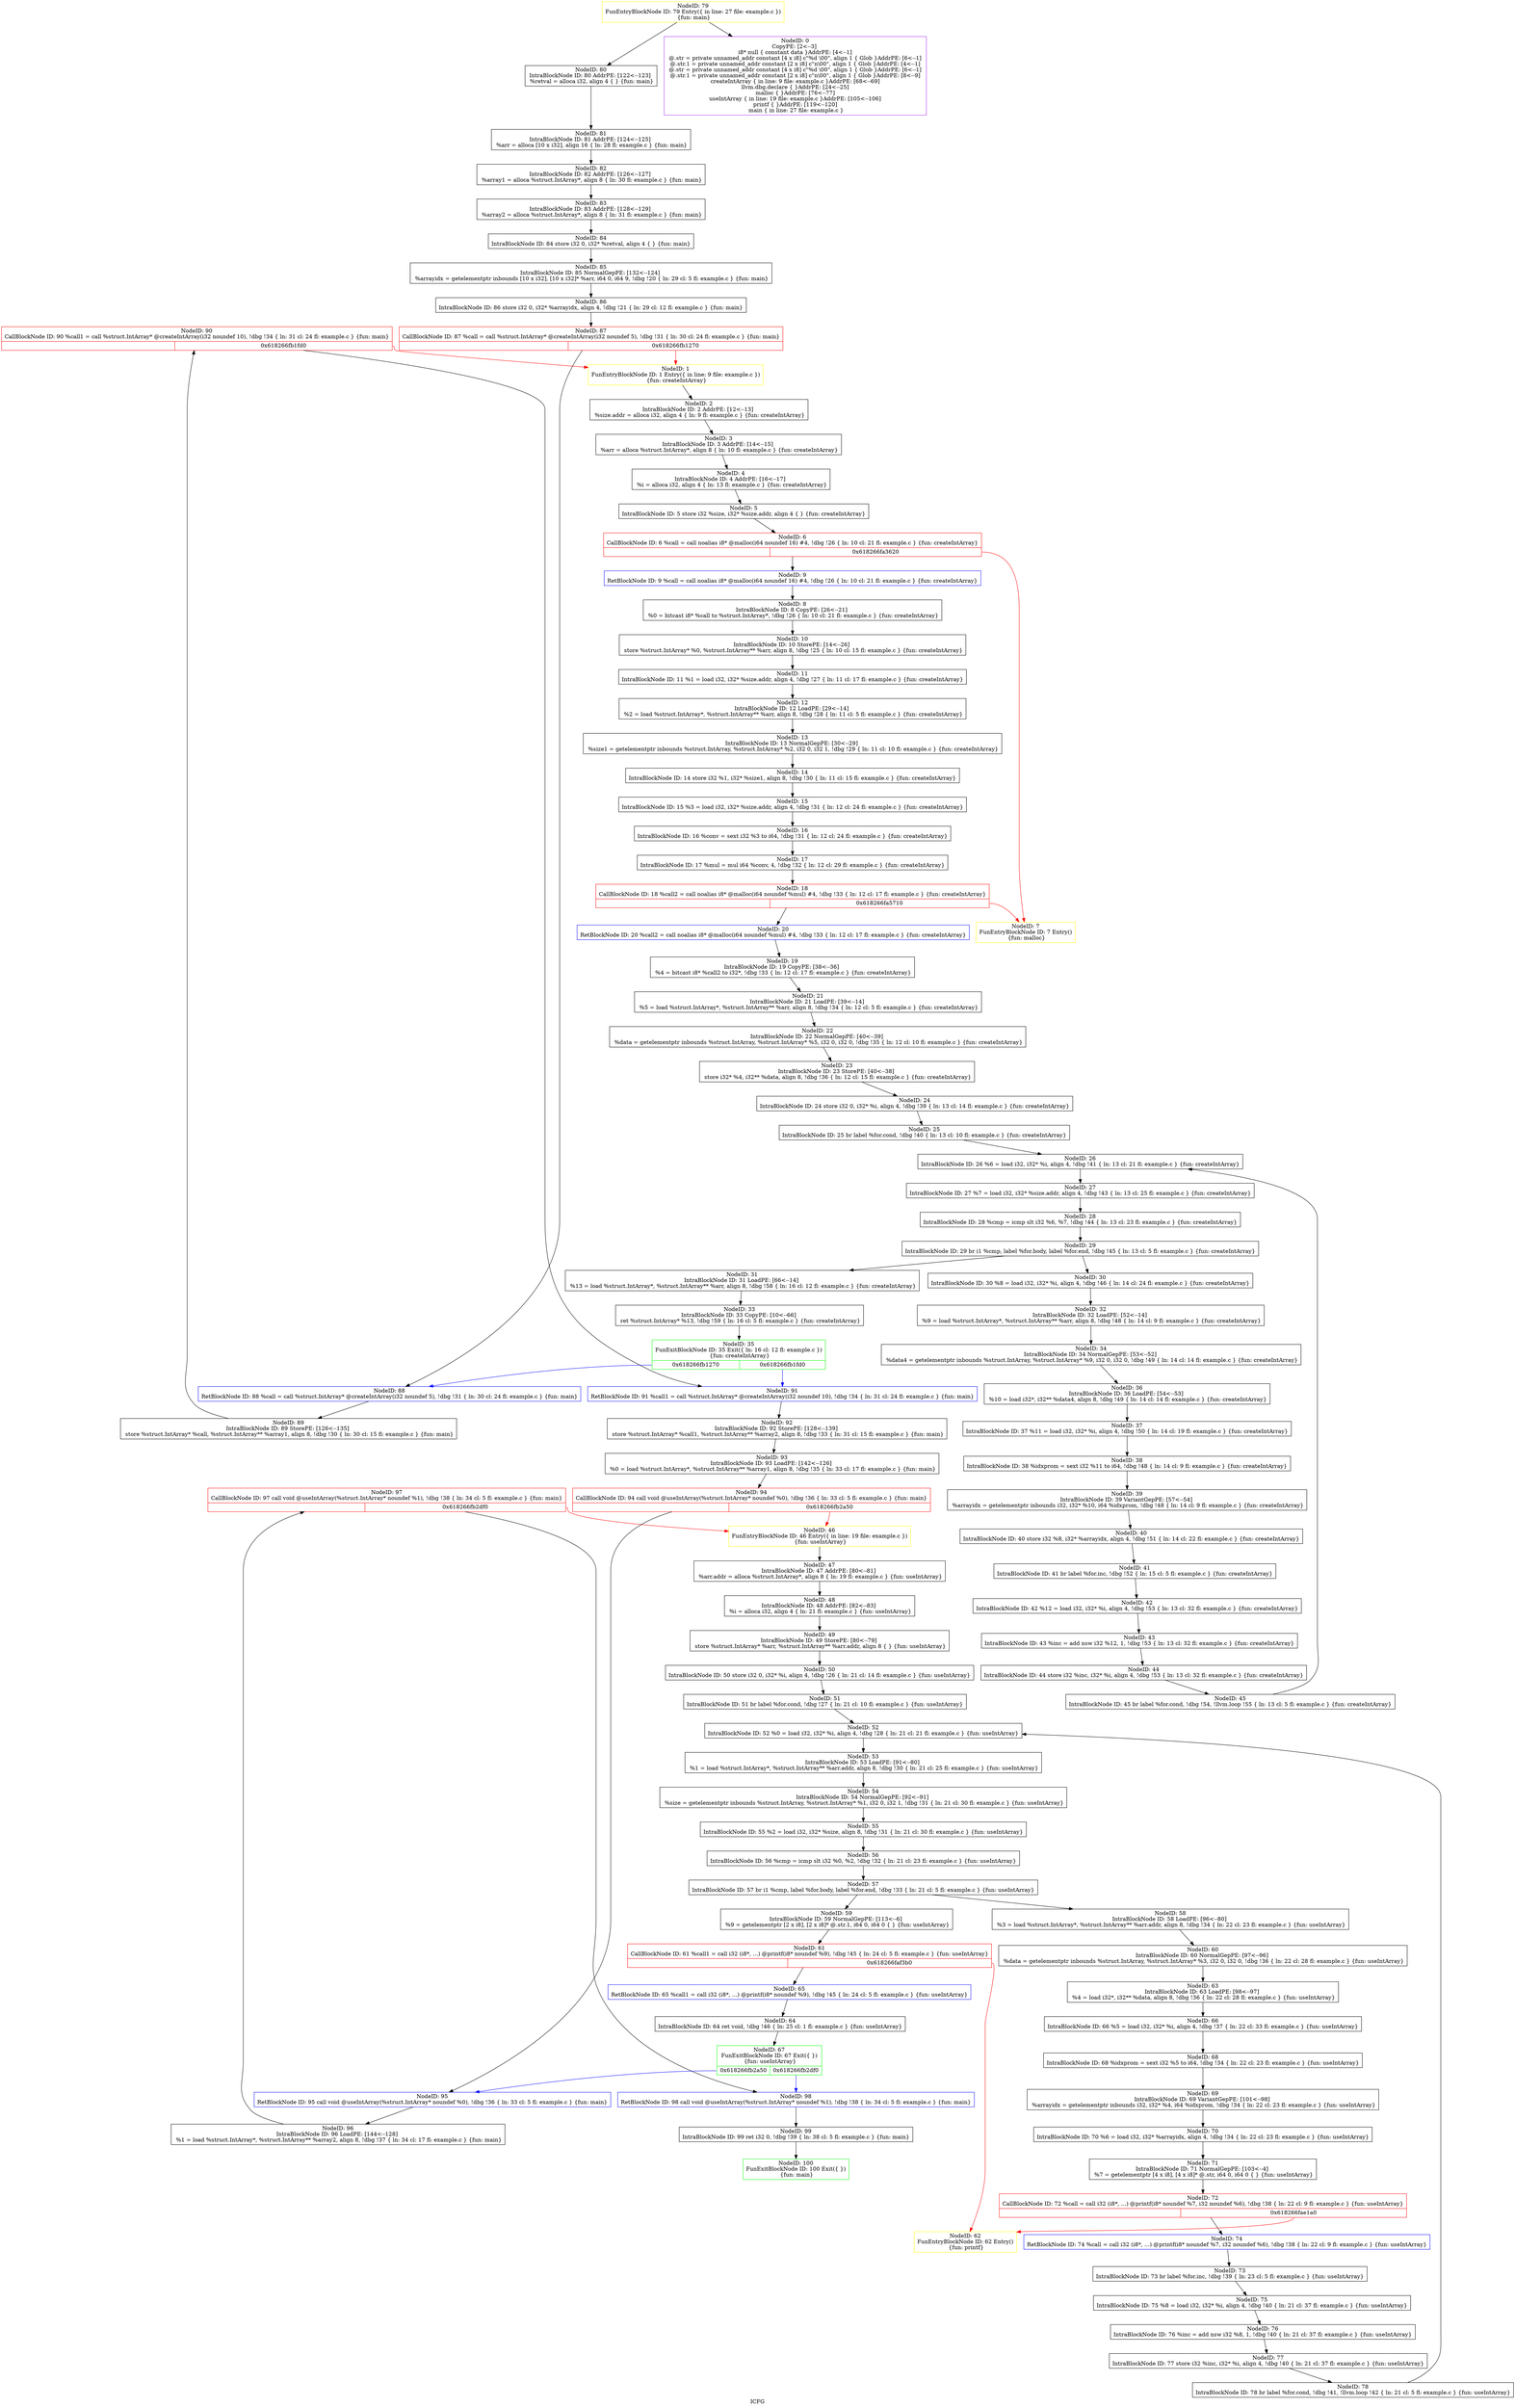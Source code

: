 digraph "ICFG" {
	label="ICFG";

	Node0x618266fcab80 [shape=record,color=green,label="{NodeID: 100\nFunExitBlockNode ID: 100 Exit(\{  \})\n \{fun: main\}}"];
	Node0x618266fca920 [shape=record,color=black,label="{NodeID: 99\nIntraBlockNode ID: 99      ret i32 0, !dbg !39 \{ ln: 38  cl: 5  fl: example.c \}    \{fun: main\}}"];
	Node0x618266fca920 -> Node0x618266fcab80[style=solid];
	Node0x618266fca6c0 [shape=record,color=blue,label="{NodeID: 98\nRetBlockNode ID: 98   call void @useIntArray(%struct.IntArray* noundef %1), !dbg !38 \{ ln: 34  cl: 5  fl: example.c \} \{fun: main\}}"];
	Node0x618266fca6c0 -> Node0x618266fca920[style=solid];
	Node0x618266fca4f0 [shape=record,color=red,label="{NodeID: 97\nCallBlockNode ID: 97   call void @useIntArray(%struct.IntArray* noundef %1), !dbg !38 \{ ln: 34  cl: 5  fl: example.c \} \{fun: main\}|{|<s1>0x618266fb2df0}}"];
	Node0x618266fca4f0 -> Node0x618266fca6c0[style=solid];
	Node0x618266fca4f0:s1 -> Node0x618266fc4180[style=solid,color=red];
	Node0x618266fca290 [shape=record,color=black,label="{NodeID: 96\nIntraBlockNode ID: 96   LoadPE: [144\<--128]  \n   %1 = load %struct.IntArray*, %struct.IntArray** %array2, align 8, !dbg !37 \{ ln: 34  cl: 17  fl: example.c \} \{fun: main\}}"];
	Node0x618266fca290 -> Node0x618266fca4f0[style=solid];
	Node0x618266fca030 [shape=record,color=blue,label="{NodeID: 95\nRetBlockNode ID: 95   call void @useIntArray(%struct.IntArray* noundef %0), !dbg !36 \{ ln: 33  cl: 5  fl: example.c \} \{fun: main\}}"];
	Node0x618266fca030 -> Node0x618266fca290[style=solid];
	Node0x618266fc9e60 [shape=record,color=red,label="{NodeID: 94\nCallBlockNode ID: 94   call void @useIntArray(%struct.IntArray* noundef %0), !dbg !36 \{ ln: 33  cl: 5  fl: example.c \} \{fun: main\}|{|<s1>0x618266fb2a50}}"];
	Node0x618266fc9e60 -> Node0x618266fca030[style=solid];
	Node0x618266fc9e60:s1 -> Node0x618266fc4180[style=solid,color=red];
	Node0x618266fc9ca0 [shape=record,color=black,label="{NodeID: 93\nIntraBlockNode ID: 93   LoadPE: [142\<--126]  \n   %0 = load %struct.IntArray*, %struct.IntArray** %array1, align 8, !dbg !35 \{ ln: 33  cl: 17  fl: example.c \} \{fun: main\}}"];
	Node0x618266fc9ca0 -> Node0x618266fc9e60[style=solid];
	Node0x618266fc9a40 [shape=record,color=black,label="{NodeID: 92\nIntraBlockNode ID: 92   StorePE: [128\<--139]  \n   store %struct.IntArray* %call1, %struct.IntArray** %array2, align 8, !dbg !33 \{ ln: 31  cl: 15  fl: example.c \} \{fun: main\}}"];
	Node0x618266fc9a40 -> Node0x618266fc9ca0[style=solid];
	Node0x618266fc97e0 [shape=record,color=blue,label="{NodeID: 91\nRetBlockNode ID: 91   %call1 = call %struct.IntArray* @createIntArray(i32 noundef 10), !dbg !34 \{ ln: 31  cl: 24  fl: example.c \} \{fun: main\}}"];
	Node0x618266fc97e0 -> Node0x618266fc9a40[style=solid];
	Node0x618266fc9610 [shape=record,color=red,label="{NodeID: 90\nCallBlockNode ID: 90   %call1 = call %struct.IntArray* @createIntArray(i32 noundef 10), !dbg !34 \{ ln: 31  cl: 24  fl: example.c \} \{fun: main\}|{|<s1>0x618266fb1fd0}}"];
	Node0x618266fc9610 -> Node0x618266fc97e0[style=solid];
	Node0x618266fc9610:s1 -> Node0x618266fbe290[style=solid,color=red];
	Node0x618266fc93b0 [shape=record,color=black,label="{NodeID: 89\nIntraBlockNode ID: 89   StorePE: [126\<--135]  \n   store %struct.IntArray* %call, %struct.IntArray** %array1, align 8, !dbg !30 \{ ln: 30  cl: 15  fl: example.c \} \{fun: main\}}"];
	Node0x618266fc93b0 -> Node0x618266fc9610[style=solid];
	Node0x618266fc9150 [shape=record,color=blue,label="{NodeID: 88\nRetBlockNode ID: 88   %call = call %struct.IntArray* @createIntArray(i32 noundef 5), !dbg !31 \{ ln: 30  cl: 24  fl: example.c \} \{fun: main\}}"];
	Node0x618266fc9150 -> Node0x618266fc93b0[style=solid];
	Node0x618266fb4d40 [shape=record,color=red,label="{NodeID: 87\nCallBlockNode ID: 87   %call = call %struct.IntArray* @createIntArray(i32 noundef 5), !dbg !31 \{ ln: 30  cl: 24  fl: example.c \} \{fun: main\}|{|<s1>0x618266fb1270}}"];
	Node0x618266fb4d40 -> Node0x618266fc9150[style=solid];
	Node0x618266fb4d40:s1 -> Node0x618266fbe290[style=solid,color=red];
	Node0x618266fc8ea0 [shape=record,color=black,label="{NodeID: 86\nIntraBlockNode ID: 86      store i32 0, i32* %arrayidx, align 4, !dbg !21 \{ ln: 29  cl: 12  fl: example.c \}    \{fun: main\}}"];
	Node0x618266fc8ea0 -> Node0x618266fb4d40[style=solid];
	Node0x618266fc8ce0 [shape=record,color=black,label="{NodeID: 85\nIntraBlockNode ID: 85   NormalGepPE: [132\<--124]  \n   %arrayidx = getelementptr inbounds [10 x i32], [10 x i32]* %arr, i64 0, i64 9, !dbg !20 \{ ln: 29  cl: 5  fl: example.c \} \{fun: main\}}"];
	Node0x618266fc8ce0 -> Node0x618266fc8ea0[style=solid];
	Node0x618266fc8b20 [shape=record,color=black,label="{NodeID: 84\nIntraBlockNode ID: 84      store i32 0, i32* %retval, align 4 \{  \}    \{fun: main\}}"];
	Node0x618266fc8b20 -> Node0x618266fc8ce0[style=solid];
	Node0x618266fc8960 [shape=record,color=black,label="{NodeID: 83\nIntraBlockNode ID: 83   AddrPE: [128\<--129]  \n   %array2 = alloca %struct.IntArray*, align 8 \{ ln: 31 fl: example.c \} \{fun: main\}}"];
	Node0x618266fc8960 -> Node0x618266fc8b20[style=solid];
	Node0x618266fc87a0 [shape=record,color=black,label="{NodeID: 82\nIntraBlockNode ID: 82   AddrPE: [126\<--127]  \n   %array1 = alloca %struct.IntArray*, align 8 \{ ln: 30 fl: example.c \} \{fun: main\}}"];
	Node0x618266fc87a0 -> Node0x618266fc8960[style=solid];
	Node0x618266fc85e0 [shape=record,color=black,label="{NodeID: 81\nIntraBlockNode ID: 81   AddrPE: [124\<--125]  \n   %arr = alloca [10 x i32], align 16 \{ ln: 28 fl: example.c \} \{fun: main\}}"];
	Node0x618266fc85e0 -> Node0x618266fc87a0[style=solid];
	Node0x618266fc8420 [shape=record,color=black,label="{NodeID: 80\nIntraBlockNode ID: 80   AddrPE: [122\<--123]  \n   %retval = alloca i32, align 4 \{  \} \{fun: main\}}"];
	Node0x618266fc8420 -> Node0x618266fc85e0[style=solid];
	Node0x618266fc82f0 [shape=record,color=yellow,label="{NodeID: 79\nFunEntryBlockNode ID: 79 Entry(\{ in line: 27 file: example.c \})\n \{fun: main\}}"];
	Node0x618266fc82f0 -> Node0x618266fbe090[style=solid];
	Node0x618266fc82f0 -> Node0x618266fc8420[style=solid];
	Node0x618266fc8060 [shape=record,color=black,label="{NodeID: 78\nIntraBlockNode ID: 78      br label %for.cond, !dbg !41, !llvm.loop !42 \{ ln: 21  cl: 5  fl: example.c \}    \{fun: useIntArray\}}"];
	Node0x618266fc8060 -> Node0x618266fc4b70[style=solid];
	Node0x618266fc7ea0 [shape=record,color=black,label="{NodeID: 77\nIntraBlockNode ID: 77      store i32 %inc, i32* %i, align 4, !dbg !40 \{ ln: 21  cl: 37  fl: example.c \}    \{fun: useIntArray\}}"];
	Node0x618266fc7ea0 -> Node0x618266fc8060[style=solid];
	Node0x618266fc7ce0 [shape=record,color=black,label="{NodeID: 76\nIntraBlockNode ID: 76      %inc = add nsw i32 %8, 1, !dbg !40 \{ ln: 21  cl: 37  fl: example.c \}    \{fun: useIntArray\}}"];
	Node0x618266fc7ce0 -> Node0x618266fc7ea0[style=solid];
	Node0x618266fc7b20 [shape=record,color=black,label="{NodeID: 75\nIntraBlockNode ID: 75      %8 = load i32, i32* %i, align 4, !dbg !40 \{ ln: 21  cl: 37  fl: example.c \}    \{fun: useIntArray\}}"];
	Node0x618266fc7b20 -> Node0x618266fc7ce0[style=solid];
	Node0x618266fc78b0 [shape=record,color=blue,label="{NodeID: 74\nRetBlockNode ID: 74   %call = call i32 (i8*, ...) @printf(i8* noundef %7, i32 noundef %6), !dbg !38 \{ ln: 22  cl: 9  fl: example.c \} \{fun: useIntArray\}}"];
	Node0x618266fc78b0 -> Node0x618266fc7390[style=solid];
	Node0x618266fc7390 [shape=record,color=black,label="{NodeID: 73\nIntraBlockNode ID: 73      br label %for.inc, !dbg !39 \{ ln: 23  cl: 5  fl: example.c \}    \{fun: useIntArray\}}"];
	Node0x618266fc7390 -> Node0x618266fc7b20[style=solid];
	Node0x618266f9e400 [shape=record,color=red,label="{NodeID: 72\nCallBlockNode ID: 72   %call = call i32 (i8*, ...) @printf(i8* noundef %7, i32 noundef %6), !dbg !38 \{ ln: 22  cl: 9  fl: example.c \} \{fun: useIntArray\}|{|<s1>0x618266fae1a0}}"];
	Node0x618266f9e400 -> Node0x618266fc78b0[style=solid];
	Node0x618266f9e400:s1 -> Node0x618266fc5f90[style=solid,color=red];
	Node0x618266fc7040 [shape=record,color=black,label="{NodeID: 71\nIntraBlockNode ID: 71   NormalGepPE: [103\<--4]  \n   %7 = getelementptr [4 x i8], [4 x i8]* @.str, i64 0, i64 0 \{  \} \{fun: useIntArray\}}"];
	Node0x618266fc7040 -> Node0x618266f9e400[style=solid];
	Node0x618266fc6e80 [shape=record,color=black,label="{NodeID: 70\nIntraBlockNode ID: 70      %6 = load i32, i32* %arrayidx, align 4, !dbg !34 \{ ln: 22  cl: 23  fl: example.c \}    \{fun: useIntArray\}}"];
	Node0x618266fc6e80 -> Node0x618266fc7040[style=solid];
	Node0x618266fc6cc0 [shape=record,color=black,label="{NodeID: 69\nIntraBlockNode ID: 69   VariantGepPE: [101\<--98]  \n   %arrayidx = getelementptr inbounds i32, i32* %4, i64 %idxprom, !dbg !34 \{ ln: 22  cl: 23  fl: example.c \} \{fun: useIntArray\}}"];
	Node0x618266fc6cc0 -> Node0x618266fc6e80[style=solid];
	Node0x618266fc6b00 [shape=record,color=black,label="{NodeID: 68\nIntraBlockNode ID: 68      %idxprom = sext i32 %5 to i64, !dbg !34 \{ ln: 22  cl: 23  fl: example.c \}    \{fun: useIntArray\}}"];
	Node0x618266fc6b00 -> Node0x618266fc6cc0[style=solid];
	Node0x618266fc6930 [shape=record,color=green,label="{NodeID: 67\nFunExitBlockNode ID: 67 Exit(\{  \})\n \{fun: useIntArray\}|{<s0>0x618266fb2a50|<s1>0x618266fb2df0}}"];
	Node0x618266fc6930:s0 -> Node0x618266fca030[style=solid,color=blue];
	Node0x618266fc6930:s1 -> Node0x618266fca6c0[style=solid,color=blue];
	Node0x618266fc6770 [shape=record,color=black,label="{NodeID: 66\nIntraBlockNode ID: 66      %5 = load i32, i32* %i, align 4, !dbg !37 \{ ln: 22  cl: 33  fl: example.c \}    \{fun: useIntArray\}}"];
	Node0x618266fc6770 -> Node0x618266fc6b00[style=solid];
	Node0x618266fc6500 [shape=record,color=blue,label="{NodeID: 65\nRetBlockNode ID: 65   %call1 = call i32 (i8*, ...) @printf(i8* noundef %9), !dbg !45 \{ ln: 24  cl: 5  fl: example.c \} \{fun: useIntArray\}}"];
	Node0x618266fc6500 -> Node0x618266fc63e0[style=solid];
	Node0x618266fc63e0 [shape=record,color=black,label="{NodeID: 64\nIntraBlockNode ID: 64      ret void, !dbg !46 \{ ln: 25  cl: 1  fl: example.c \}    \{fun: useIntArray\}}"];
	Node0x618266fc63e0 -> Node0x618266fc6930[style=solid];
	Node0x618266fc6220 [shape=record,color=black,label="{NodeID: 63\nIntraBlockNode ID: 63   LoadPE: [98\<--97]  \n   %4 = load i32*, i32** %data, align 8, !dbg !36 \{ ln: 22  cl: 28  fl: example.c \} \{fun: useIntArray\}}"];
	Node0x618266fc6220 -> Node0x618266fc6770[style=solid];
	Node0x618266fc5f90 [shape=record,color=yellow,label="{NodeID: 62\nFunEntryBlockNode ID: 62 Entry()\n \{fun: printf\}}"];
	Node0x618266f9e1e0 [shape=record,color=red,label="{NodeID: 61\nCallBlockNode ID: 61   %call1 = call i32 (i8*, ...) @printf(i8* noundef %9), !dbg !45 \{ ln: 24  cl: 5  fl: example.c \} \{fun: useIntArray\}|{|<s1>0x618266faf3b0}}"];
	Node0x618266f9e1e0 -> Node0x618266fc6500[style=solid];
	Node0x618266f9e1e0:s1 -> Node0x618266fc5f90[style=solid,color=red];
	Node0x618266fc5d70 [shape=record,color=black,label="{NodeID: 60\nIntraBlockNode ID: 60   NormalGepPE: [97\<--96]  \n   %data = getelementptr inbounds %struct.IntArray, %struct.IntArray* %3, i32 0, i32 0, !dbg !36 \{ ln: 22  cl: 28  fl: example.c \} \{fun: useIntArray\}}"];
	Node0x618266fc5d70 -> Node0x618266fc6220[style=solid];
	Node0x618266fc57b0 [shape=record,color=black,label="{NodeID: 59\nIntraBlockNode ID: 59   NormalGepPE: [113\<--6]  \n   %9 = getelementptr [2 x i8], [2 x i8]* @.str.1, i64 0, i64 0 \{  \} \{fun: useIntArray\}}"];
	Node0x618266fc57b0 -> Node0x618266f9e1e0[style=solid];
	Node0x618266fc1910 [shape=record,color=black,label="{NodeID: 28\nIntraBlockNode ID: 28      %cmp = icmp slt i32 %6, %7, !dbg !44 \{ ln: 13  cl: 23  fl: example.c \}    \{fun: createIntArray\}}"];
	Node0x618266fc1910 -> Node0x618266fc1af0[style=solid];
	Node0x618266fc1730 [shape=record,color=black,label="{NodeID: 27\nIntraBlockNode ID: 27      %7 = load i32, i32* %size.addr, align 4, !dbg !43 \{ ln: 13  cl: 25  fl: example.c \}    \{fun: createIntArray\}}"];
	Node0x618266fc1730 -> Node0x618266fc1910[style=solid];
	Node0x618266fc1550 [shape=record,color=black,label="{NodeID: 26\nIntraBlockNode ID: 26      %6 = load i32, i32* %i, align 4, !dbg !41 \{ ln: 13  cl: 21  fl: example.c \}    \{fun: createIntArray\}}"];
	Node0x618266fc1550 -> Node0x618266fc1730[style=solid];
	Node0x618266fc1370 [shape=record,color=black,label="{NodeID: 25\nIntraBlockNode ID: 25      br label %for.cond, !dbg !40 \{ ln: 13  cl: 10  fl: example.c \}    \{fun: createIntArray\}}"];
	Node0x618266fc1370 -> Node0x618266fc1550[style=solid];
	Node0x618266fc1190 [shape=record,color=black,label="{NodeID: 24\nIntraBlockNode ID: 24      store i32 0, i32* %i, align 4, !dbg !39 \{ ln: 13  cl: 14  fl: example.c \}    \{fun: createIntArray\}}"];
	Node0x618266fc1190 -> Node0x618266fc1370[style=solid];
	Node0x618266fc0fb0 [shape=record,color=black,label="{NodeID: 23\nIntraBlockNode ID: 23   StorePE: [40\<--38]  \n   store i32* %4, i32** %data, align 8, !dbg !36 \{ ln: 12  cl: 15  fl: example.c \} \{fun: createIntArray\}}"];
	Node0x618266fc0fb0 -> Node0x618266fc1190[style=solid];
	Node0x618266fc0dd0 [shape=record,color=black,label="{NodeID: 22\nIntraBlockNode ID: 22   NormalGepPE: [40\<--39]  \n   %data = getelementptr inbounds %struct.IntArray, %struct.IntArray* %5, i32 0, i32 0, !dbg !35 \{ ln: 12  cl: 10  fl: example.c \} \{fun: createIntArray\}}"];
	Node0x618266fc0dd0 -> Node0x618266fc0fb0[style=solid];
	Node0x618266fc0bf0 [shape=record,color=black,label="{NodeID: 21\nIntraBlockNode ID: 21   LoadPE: [39\<--14]  \n   %5 = load %struct.IntArray*, %struct.IntArray** %arr, align 8, !dbg !34 \{ ln: 12  cl: 5  fl: example.c \} \{fun: createIntArray\}}"];
	Node0x618266fc0bf0 -> Node0x618266fc0dd0[style=solid];
	Node0x618266fc0960 [shape=record,color=blue,label="{NodeID: 20\nRetBlockNode ID: 20   %call2 = call noalias i8* @malloc(i64 noundef %mul) #4, !dbg !33 \{ ln: 12  cl: 17  fl: example.c \} \{fun: createIntArray\}}"];
	Node0x618266fc0960 -> Node0x618266fc0750[style=solid];
	Node0x618266fc0750 [shape=record,color=black,label="{NodeID: 19\nIntraBlockNode ID: 19   CopyPE: [38\<--36]  \n   %4 = bitcast i8* %call2 to i32*, !dbg !33 \{ ln: 12  cl: 17  fl: example.c \} \{fun: createIntArray\}}"];
	Node0x618266fc0750 -> Node0x618266fc0bf0[style=solid];
	Node0x618266f9e010 [shape=record,color=red,label="{NodeID: 18\nCallBlockNode ID: 18   %call2 = call noalias i8* @malloc(i64 noundef %mul) #4, !dbg !33 \{ ln: 12  cl: 17  fl: example.c \} \{fun: createIntArray\}|{|<s1>0x618266fa5710}}"];
	Node0x618266f9e010 -> Node0x618266fc0960[style=solid];
	Node0x618266f9e010:s1 -> Node0x618266fbedf0[style=solid,color=red];
	Node0x618266fc02d0 [shape=record,color=black,label="{NodeID: 17\nIntraBlockNode ID: 17      %mul = mul i64 %conv, 4, !dbg !32 \{ ln: 12  cl: 29  fl: example.c \}    \{fun: createIntArray\}}"];
	Node0x618266fc02d0 -> Node0x618266f9e010[style=solid];
	Node0x618266fc00f0 [shape=record,color=black,label="{NodeID: 16\nIntraBlockNode ID: 16      %conv = sext i32 %3 to i64, !dbg !31 \{ ln: 12  cl: 24  fl: example.c \}    \{fun: createIntArray\}}"];
	Node0x618266fc00f0 -> Node0x618266fc02d0[style=solid];
	Node0x618266fbff10 [shape=record,color=black,label="{NodeID: 15\nIntraBlockNode ID: 15      %3 = load i32, i32* %size.addr, align 4, !dbg !31 \{ ln: 12  cl: 24  fl: example.c \}    \{fun: createIntArray\}}"];
	Node0x618266fbff10 -> Node0x618266fc00f0[style=solid];
	Node0x618266fbfd30 [shape=record,color=black,label="{NodeID: 14\nIntraBlockNode ID: 14      store i32 %1, i32* %size1, align 8, !dbg !30 \{ ln: 11  cl: 15  fl: example.c \}    \{fun: createIntArray\}}"];
	Node0x618266fbfd30 -> Node0x618266fbff10[style=solid];
	Node0x618266fbfa60 [shape=record,color=black,label="{NodeID: 13\nIntraBlockNode ID: 13   NormalGepPE: [30\<--29]  \n   %size1 = getelementptr inbounds %struct.IntArray, %struct.IntArray* %2, i32 0, i32 1, !dbg !29 \{ ln: 11  cl: 10  fl: example.c \} \{fun: createIntArray\}}"];
	Node0x618266fbfa60 -> Node0x618266fbfd30[style=solid];
	Node0x618266fbe090 [shape=record,color=purple,label="{NodeID: 0\nCopyPE: [2\<--3]  \n i8* null \{ constant data \}AddrPE: [4\<--1]  \n @.str = private unnamed_addr constant [4 x i8] c\"%d \\00\", align 1 \{ Glob  \}AddrPE: [6\<--1]  \n @.str.1 = private unnamed_addr constant [2 x i8] c\"n\\00\", align 1 \{ Glob  \}AddrPE: [4\<--1]  \n @.str = private unnamed_addr constant [4 x i8] c\"%d \\00\", align 1 \{ Glob  \}AddrPE: [6\<--1]  \n @.str.1 = private unnamed_addr constant [2 x i8] c\"n\\00\", align 1 \{ Glob  \}AddrPE: [8\<--9]  \n createIntArray \{ in line: 9 file: example.c \}AddrPE: [68\<--69]  \n llvm.dbg.declare \{  \}AddrPE: [24\<--25]  \n malloc \{  \}AddrPE: [76\<--77]  \n useIntArray \{ in line: 19 file: example.c \}AddrPE: [105\<--106]  \n printf \{  \}AddrPE: [119\<--120]  \n main \{ in line: 27 file: example.c \}}"];
	Node0x618266fbe290 [shape=record,color=yellow,label="{NodeID: 1\nFunEntryBlockNode ID: 1 Entry(\{ in line: 9 file: example.c \})\n \{fun: createIntArray\}}"];
	Node0x618266fbe290 -> Node0x618266fbe450[style=solid];
	Node0x618266fbe450 [shape=record,color=black,label="{NodeID: 2\nIntraBlockNode ID: 2   AddrPE: [12\<--13]  \n   %size.addr = alloca i32, align 4 \{ ln: 9 fl: example.c \} \{fun: createIntArray\}}"];
	Node0x618266fbe450 -> Node0x618266fbe780[style=solid];
	Node0x618266fbe780 [shape=record,color=black,label="{NodeID: 3\nIntraBlockNode ID: 3   AddrPE: [14\<--15]  \n   %arr = alloca %struct.IntArray*, align 8 \{ ln: 10 fl: example.c \} \{fun: createIntArray\}}"];
	Node0x618266fbe780 -> Node0x618266fbe960[style=solid];
	Node0x618266fbe960 [shape=record,color=black,label="{NodeID: 4\nIntraBlockNode ID: 4   AddrPE: [16\<--17]  \n   %i = alloca i32, align 4 \{ ln: 13 fl: example.c \} \{fun: createIntArray\}}"];
	Node0x618266fbe960 -> Node0x618266fbeb40[style=solid];
	Node0x618266fbeb40 [shape=record,color=black,label="{NodeID: 5\nIntraBlockNode ID: 5      store i32 %size, i32* %size.addr, align 4 \{  \}    \{fun: createIntArray\}}"];
	Node0x618266fbeb40 -> Node0x618266fab510[style=solid];
	Node0x618266fab510 [shape=record,color=red,label="{NodeID: 6\nCallBlockNode ID: 6   %call = call noalias i8* @malloc(i64 noundef 16) #4, !dbg !26 \{ ln: 10  cl: 21  fl: example.c \} \{fun: createIntArray\}|{|<s1>0x618266fa3620}}"];
	Node0x618266fab510 -> Node0x618266fbf1c0[style=solid];
	Node0x618266fab510:s1 -> Node0x618266fbedf0[style=solid,color=red];
	Node0x618266fbedf0 [shape=record,color=yellow,label="{NodeID: 7\nFunEntryBlockNode ID: 7 Entry()\n \{fun: malloc\}}"];
	Node0x618266fbf0a0 [shape=record,color=black,label="{NodeID: 8\nIntraBlockNode ID: 8   CopyPE: [26\<--21]  \n   %0 = bitcast i8* %call to %struct.IntArray*, !dbg !26 \{ ln: 10  cl: 21  fl: example.c \} \{fun: createIntArray\}}"];
	Node0x618266fbf0a0 -> Node0x618266fbf4c0[style=solid];
	Node0x618266fbf1c0 [shape=record,color=blue,label="{NodeID: 9\nRetBlockNode ID: 9   %call = call noalias i8* @malloc(i64 noundef 16) #4, !dbg !26 \{ ln: 10  cl: 21  fl: example.c \} \{fun: createIntArray\}}"];
	Node0x618266fbf1c0 -> Node0x618266fbf0a0[style=solid];
	Node0x618266fbf4c0 [shape=record,color=black,label="{NodeID: 10\nIntraBlockNode ID: 10   StorePE: [14\<--26]  \n   store %struct.IntArray* %0, %struct.IntArray** %arr, align 8, !dbg !25 \{ ln: 10  cl: 15  fl: example.c \} \{fun: createIntArray\}}"];
	Node0x618266fbf4c0 -> Node0x618266fbf6a0[style=solid];
	Node0x618266fbf6a0 [shape=record,color=black,label="{NodeID: 11\nIntraBlockNode ID: 11      %1 = load i32, i32* %size.addr, align 4, !dbg !27 \{ ln: 11  cl: 17  fl: example.c \}    \{fun: createIntArray\}}"];
	Node0x618266fbf6a0 -> Node0x618266fbf880[style=solid];
	Node0x618266fbf880 [shape=record,color=black,label="{NodeID: 12\nIntraBlockNode ID: 12   LoadPE: [29\<--14]  \n   %2 = load %struct.IntArray*, %struct.IntArray** %arr, align 8, !dbg !28 \{ ln: 11  cl: 5  fl: example.c \} \{fun: createIntArray\}}"];
	Node0x618266fbf880 -> Node0x618266fbfa60[style=solid];
	Node0x618266fc1af0 [shape=record,color=black,label="{NodeID: 29\nIntraBlockNode ID: 29      br i1 %cmp, label %for.body, label %for.end, !dbg !45 \{ ln: 13  cl: 5  fl: example.c \}    \{fun: createIntArray\}}"];
	Node0x618266fc1af0 -> Node0x618266fc1ed0[style=solid];
	Node0x618266fc1af0 -> Node0x618266fc2090[style=solid];
	Node0x618266fc1ed0 [shape=record,color=black,label="{NodeID: 30\nIntraBlockNode ID: 30      %8 = load i32, i32* %i, align 4, !dbg !46 \{ ln: 14  cl: 24  fl: example.c \}    \{fun: createIntArray\}}"];
	Node0x618266fc1ed0 -> Node0x618266fc2270[style=solid];
	Node0x618266fc2090 [shape=record,color=black,label="{NodeID: 31\nIntraBlockNode ID: 31   LoadPE: [66\<--14]  \n   %13 = load %struct.IntArray*, %struct.IntArray** %arr, align 8, !dbg !58 \{ ln: 16  cl: 12  fl: example.c \} \{fun: createIntArray\}}"];
	Node0x618266fc2090 -> Node0x618266fc2450[style=solid];
	Node0x618266fc2270 [shape=record,color=black,label="{NodeID: 32\nIntraBlockNode ID: 32   LoadPE: [52\<--14]  \n   %9 = load %struct.IntArray*, %struct.IntArray** %arr, align 8, !dbg !48 \{ ln: 14  cl: 9  fl: example.c \} \{fun: createIntArray\}}"];
	Node0x618266fc2270 -> Node0x618266fc2630[style=solid];
	Node0x618266fc2450 [shape=record,color=black,label="{NodeID: 33\nIntraBlockNode ID: 33   CopyPE: [10\<--66]  \n   ret %struct.IntArray* %13, !dbg !59 \{ ln: 16  cl: 5  fl: example.c \} \{fun: createIntArray\}}"];
	Node0x618266fc2450 -> Node0x618266fc2810[style=solid];
	Node0x618266fc2630 [shape=record,color=black,label="{NodeID: 34\nIntraBlockNode ID: 34   NormalGepPE: [53\<--52]  \n   %data4 = getelementptr inbounds %struct.IntArray, %struct.IntArray* %9, i32 0, i32 0, !dbg !49 \{ ln: 14  cl: 14  fl: example.c \} \{fun: createIntArray\}}"];
	Node0x618266fc2630 -> Node0x618266fc2bc0[style=solid];
	Node0x618266fc2810 [shape=record,color=green,label="{NodeID: 35\nFunExitBlockNode ID: 35 Exit(\{ ln: 16  cl: 12  fl: example.c \})\n \{fun: createIntArray\}|{<s0>0x618266fb1270|<s1>0x618266fb1fd0}}"];
	Node0x618266fc2810:s0 -> Node0x618266fc9150[style=solid,color=blue];
	Node0x618266fc2810:s1 -> Node0x618266fc97e0[style=solid,color=blue];
	Node0x618266fc2bc0 [shape=record,color=black,label="{NodeID: 36\nIntraBlockNode ID: 36   LoadPE: [54\<--53]  \n   %10 = load i32*, i32** %data4, align 8, !dbg !49 \{ ln: 14  cl: 14  fl: example.c \} \{fun: createIntArray\}}"];
	Node0x618266fc2bc0 -> Node0x618266fc2da0[style=solid];
	Node0x618266fc2da0 [shape=record,color=black,label="{NodeID: 37\nIntraBlockNode ID: 37      %11 = load i32, i32* %i, align 4, !dbg !50 \{ ln: 14  cl: 19  fl: example.c \}    \{fun: createIntArray\}}"];
	Node0x618266fc2da0 -> Node0x618266fc3160[style=solid];
	Node0x618266fc3160 [shape=record,color=black,label="{NodeID: 38\nIntraBlockNode ID: 38      %idxprom = sext i32 %11 to i64, !dbg !48 \{ ln: 14  cl: 9  fl: example.c \}    \{fun: createIntArray\}}"];
	Node0x618266fc3160 -> Node0x618266fc3340[style=solid];
	Node0x618266fc3340 [shape=record,color=black,label="{NodeID: 39\nIntraBlockNode ID: 39   VariantGepPE: [57\<--54]  \n   %arrayidx = getelementptr inbounds i32, i32* %10, i64 %idxprom, !dbg !48 \{ ln: 14  cl: 9  fl: example.c \} \{fun: createIntArray\}}"];
	Node0x618266fc3340 -> Node0x618266fc3520[style=solid];
	Node0x618266fc3520 [shape=record,color=black,label="{NodeID: 40\nIntraBlockNode ID: 40      store i32 %8, i32* %arrayidx, align 4, !dbg !51 \{ ln: 14  cl: 22  fl: example.c \}    \{fun: createIntArray\}}"];
	Node0x618266fc3520 -> Node0x618266fc3700[style=solid];
	Node0x618266fc3700 [shape=record,color=black,label="{NodeID: 41\nIntraBlockNode ID: 41      br label %for.inc, !dbg !52 \{ ln: 15  cl: 5  fl: example.c \}    \{fun: createIntArray\}}"];
	Node0x618266fc3700 -> Node0x618266fc38e0[style=solid];
	Node0x618266fc38e0 [shape=record,color=black,label="{NodeID: 42\nIntraBlockNode ID: 42      %12 = load i32, i32* %i, align 4, !dbg !53 \{ ln: 13  cl: 32  fl: example.c \}    \{fun: createIntArray\}}"];
	Node0x618266fc38e0 -> Node0x618266fc3ac0[style=solid];
	Node0x618266fc3ac0 [shape=record,color=black,label="{NodeID: 43\nIntraBlockNode ID: 43      %inc = add nsw i32 %12, 1, !dbg !53 \{ ln: 13  cl: 32  fl: example.c \}    \{fun: createIntArray\}}"];
	Node0x618266fc3ac0 -> Node0x618266fc3ca0[style=solid];
	Node0x618266fc3ca0 [shape=record,color=black,label="{NodeID: 44\nIntraBlockNode ID: 44      store i32 %inc, i32* %i, align 4, !dbg !53 \{ ln: 13  cl: 32  fl: example.c \}    \{fun: createIntArray\}}"];
	Node0x618266fc3ca0 -> Node0x618266fc3e80[style=solid];
	Node0x618266fc3e80 [shape=record,color=black,label="{NodeID: 45\nIntraBlockNode ID: 45      br label %for.cond, !dbg !54, !llvm.loop !55 \{ ln: 13  cl: 5  fl: example.c \}    \{fun: createIntArray\}}"];
	Node0x618266fc3e80 -> Node0x618266fc1550[style=solid];
	Node0x618266fc4180 [shape=record,color=yellow,label="{NodeID: 46\nFunEntryBlockNode ID: 46 Entry(\{ in line: 19 file: example.c \})\n \{fun: useIntArray\}}"];
	Node0x618266fc4180 -> Node0x618266fc42b0[style=solid];
	Node0x618266fc42b0 [shape=record,color=black,label="{NodeID: 47\nIntraBlockNode ID: 47   AddrPE: [80\<--81]  \n   %arr.addr = alloca %struct.IntArray*, align 8 \{ ln: 19 fl: example.c \} \{fun: useIntArray\}}"];
	Node0x618266fc42b0 -> Node0x618266fc4470[style=solid];
	Node0x618266fc4470 [shape=record,color=black,label="{NodeID: 48\nIntraBlockNode ID: 48   AddrPE: [82\<--83]  \n   %i = alloca i32, align 4 \{ ln: 21 fl: example.c \} \{fun: useIntArray\}}"];
	Node0x618266fc4470 -> Node0x618266fc4630[style=solid];
	Node0x618266fc4630 [shape=record,color=black,label="{NodeID: 49\nIntraBlockNode ID: 49   StorePE: [80\<--79]  \n   store %struct.IntArray* %arr, %struct.IntArray** %arr.addr, align 8 \{  \} \{fun: useIntArray\}}"];
	Node0x618266fc4630 -> Node0x618266fc47f0[style=solid];
	Node0x618266fc47f0 [shape=record,color=black,label="{NodeID: 50\nIntraBlockNode ID: 50      store i32 0, i32* %i, align 4, !dbg !26 \{ ln: 21  cl: 14  fl: example.c \}    \{fun: useIntArray\}}"];
	Node0x618266fc47f0 -> Node0x618266fc49b0[style=solid];
	Node0x618266fc49b0 [shape=record,color=black,label="{NodeID: 51\nIntraBlockNode ID: 51      br label %for.cond, !dbg !27 \{ ln: 21  cl: 10  fl: example.c \}    \{fun: useIntArray\}}"];
	Node0x618266fc49b0 -> Node0x618266fc4b70[style=solid];
	Node0x618266fc4b70 [shape=record,color=black,label="{NodeID: 52\nIntraBlockNode ID: 52      %0 = load i32, i32* %i, align 4, !dbg !28 \{ ln: 21  cl: 21  fl: example.c \}    \{fun: useIntArray\}}"];
	Node0x618266fc4b70 -> Node0x618266fc4d30[style=solid];
	Node0x618266fc4d30 [shape=record,color=black,label="{NodeID: 53\nIntraBlockNode ID: 53   LoadPE: [91\<--80]  \n   %1 = load %struct.IntArray*, %struct.IntArray** %arr.addr, align 8, !dbg !30 \{ ln: 21  cl: 25  fl: example.c \} \{fun: useIntArray\}}"];
	Node0x618266fc4d30 -> Node0x618266fc4ef0[style=solid];
	Node0x618266fc4ef0 [shape=record,color=black,label="{NodeID: 54\nIntraBlockNode ID: 54   NormalGepPE: [92\<--91]  \n   %size = getelementptr inbounds %struct.IntArray, %struct.IntArray* %1, i32 0, i32 1, !dbg !31 \{ ln: 21  cl: 30  fl: example.c \} \{fun: useIntArray\}}"];
	Node0x618266fc4ef0 -> Node0x618266fc50b0[style=solid];
	Node0x618266fc50b0 [shape=record,color=black,label="{NodeID: 55\nIntraBlockNode ID: 55      %2 = load i32, i32* %size, align 8, !dbg !31 \{ ln: 21  cl: 30  fl: example.c \}    \{fun: useIntArray\}}"];
	Node0x618266fc50b0 -> Node0x618266fc5270[style=solid];
	Node0x618266fc5270 [shape=record,color=black,label="{NodeID: 56\nIntraBlockNode ID: 56      %cmp = icmp slt i32 %0, %2, !dbg !32 \{ ln: 21  cl: 23  fl: example.c \}    \{fun: useIntArray\}}"];
	Node0x618266fc5270 -> Node0x618266fc5430[style=solid];
	Node0x618266fc5430 [shape=record,color=black,label="{NodeID: 57\nIntraBlockNode ID: 57      br i1 %cmp, label %for.body, label %for.end, !dbg !33 \{ ln: 21  cl: 5  fl: example.c \}    \{fun: useIntArray\}}"];
	Node0x618266fc5430 -> Node0x618266fc55f0[style=solid];
	Node0x618266fc5430 -> Node0x618266fc57b0[style=solid];
	Node0x618266fc55f0 [shape=record,color=black,label="{NodeID: 58\nIntraBlockNode ID: 58   LoadPE: [96\<--80]  \n   %3 = load %struct.IntArray*, %struct.IntArray** %arr.addr, align 8, !dbg !34 \{ ln: 22  cl: 23  fl: example.c \} \{fun: useIntArray\}}"];
	Node0x618266fc55f0 -> Node0x618266fc5d70[style=solid];
}
